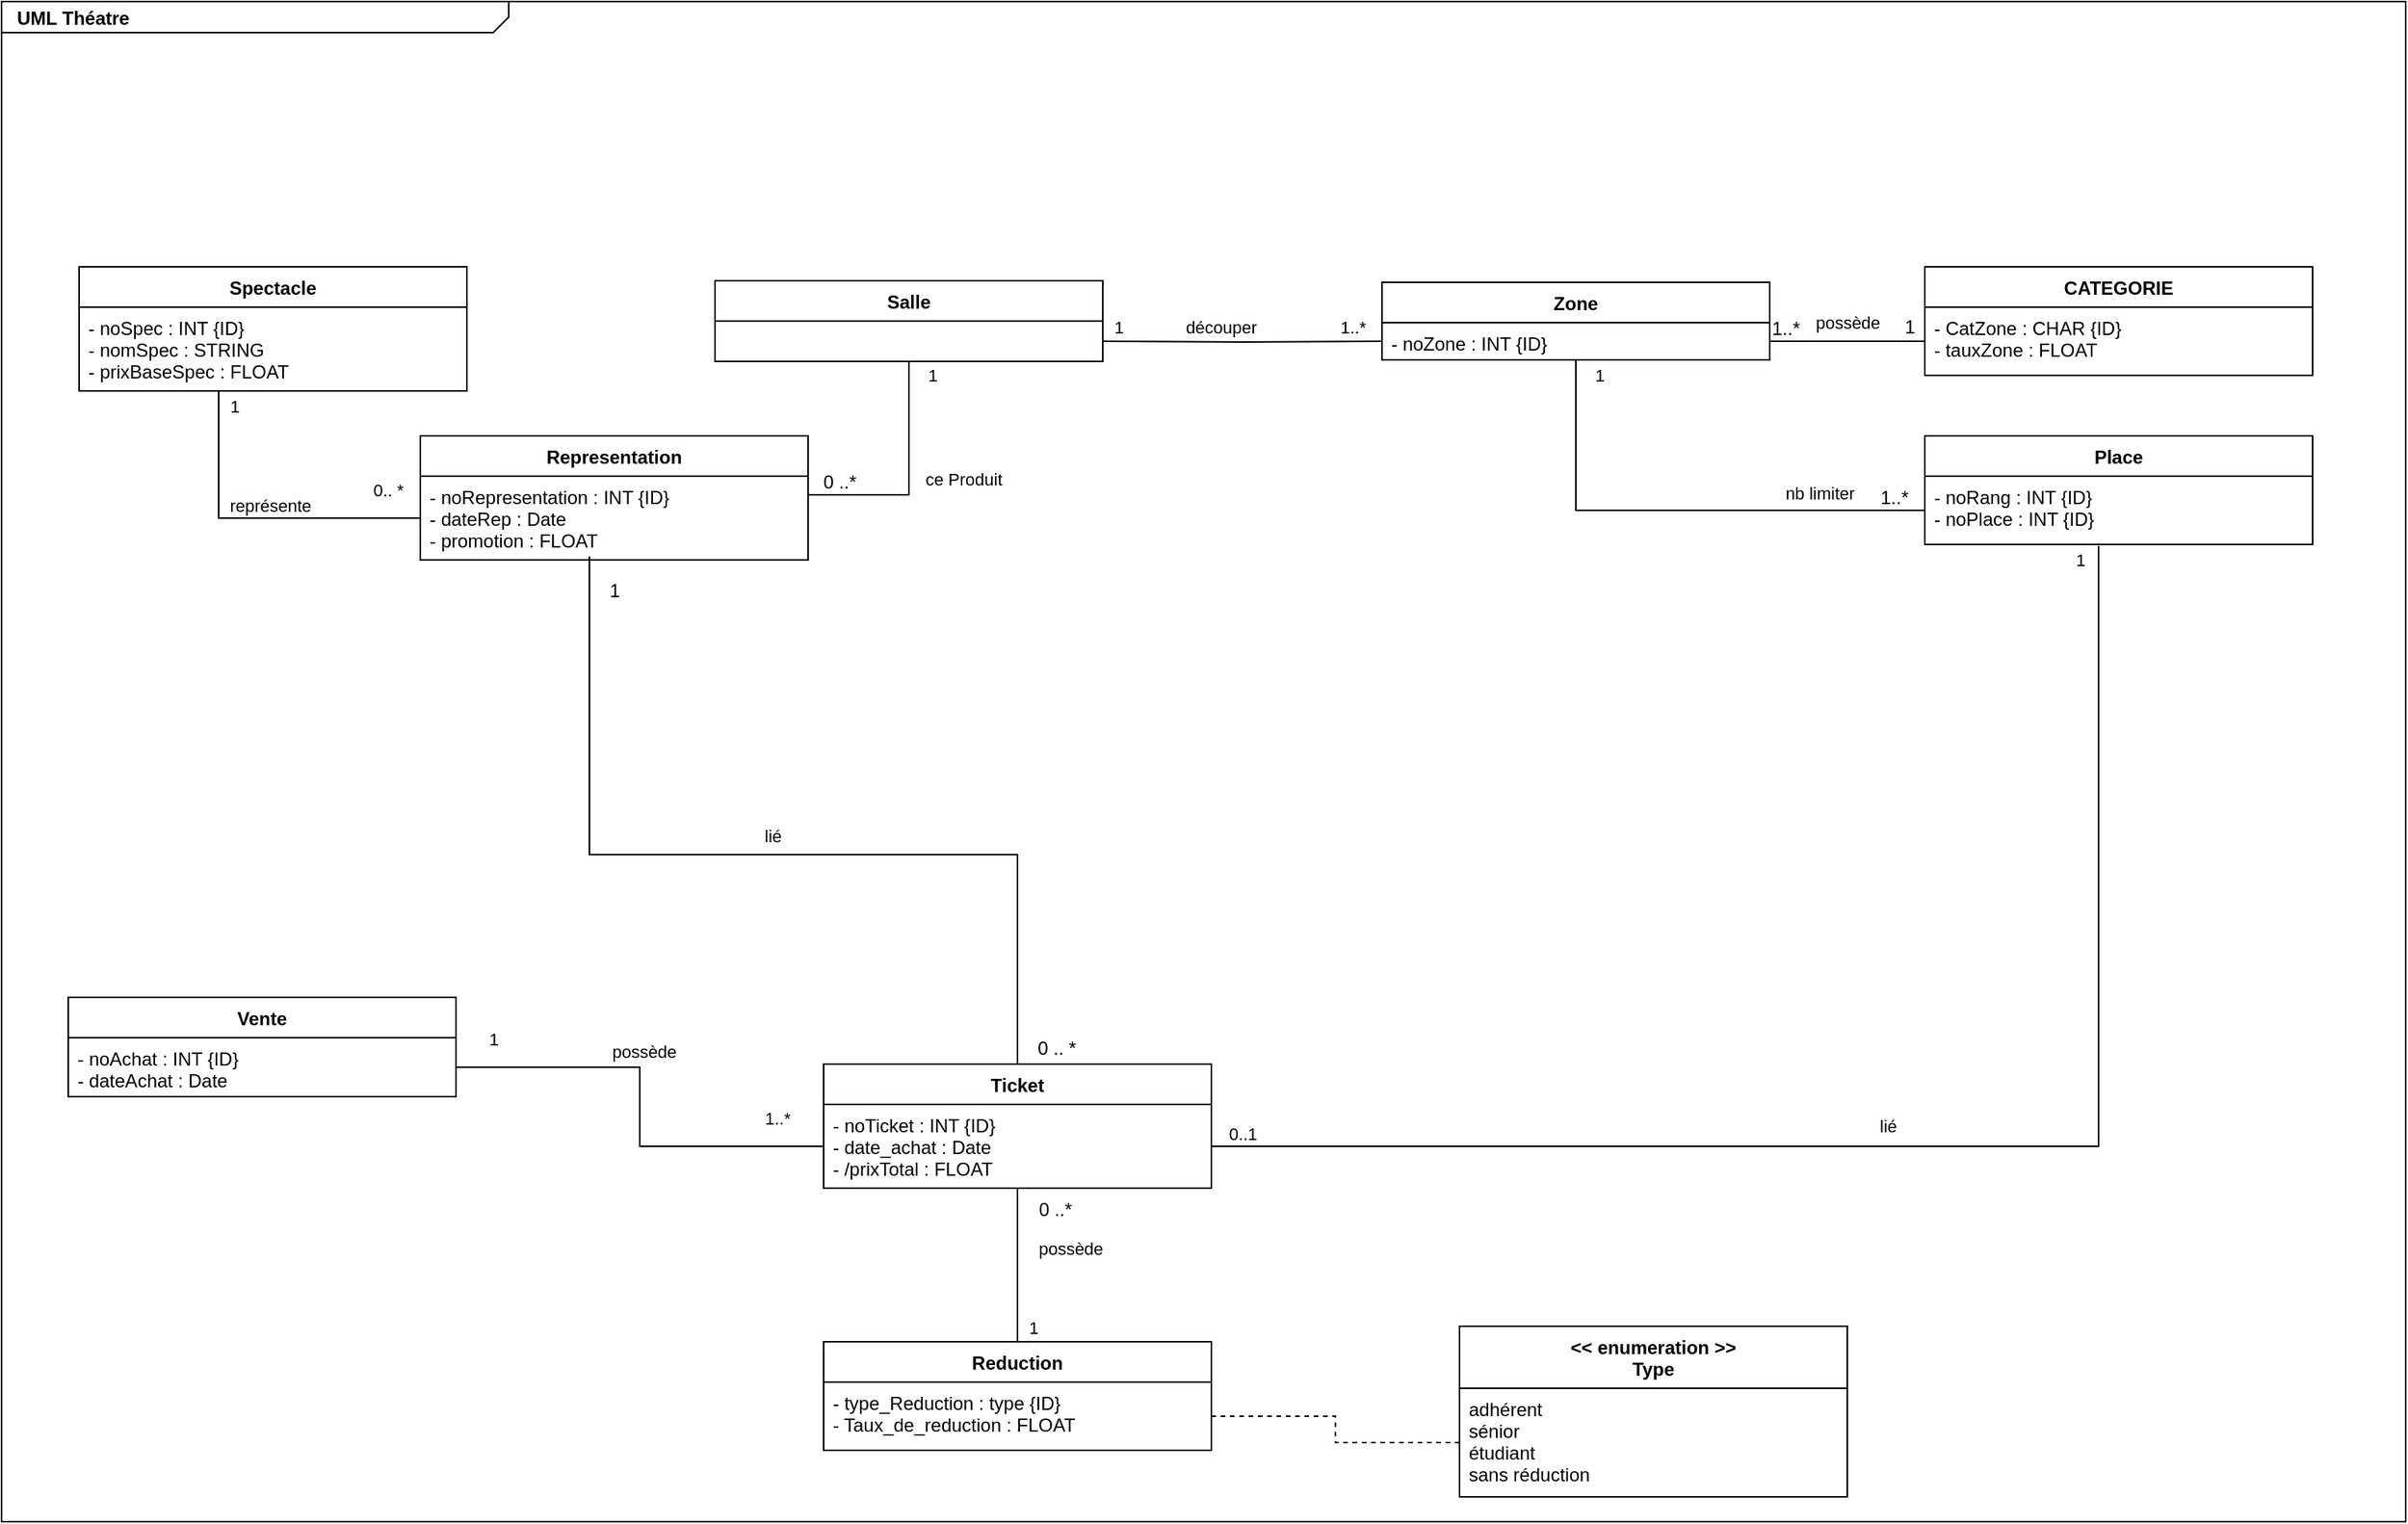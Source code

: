 <mxfile version="15.9.1"><diagram id="NUAbZN2KeOPr095XMEzm" name="Page-1"><mxGraphModel dx="782" dy="706" grid="0" gridSize="10" guides="0" tooltips="0" connect="1" arrows="1" fold="1" page="0" pageScale="1.5" pageWidth="1169" pageHeight="826" background="none" math="0" shadow="0"><root><mxCell id="0" style=";html=1;"/><mxCell id="1" style=";html=1;" parent="0"/><mxCell id="1672d66443f91eb5-1" value="&lt;p style=&quot;margin: 0px ; margin-top: 4px ; margin-left: 10px ; text-align: left&quot;&gt;&lt;b&gt;UML Théatre&lt;/b&gt;&lt;/p&gt;" style="html=1;strokeWidth=1;shape=mxgraph.sysml.package;html=1;overflow=fill;whiteSpace=wrap;fillColor=none;gradientColor=none;fontSize=12;align=center;labelX=327.64;" parent="1" vertex="1"><mxGeometry x="10" y="150" width="1550" height="980" as="geometry"/></mxCell><mxCell id="qlMzOhEKe-4_RTLxzth_-34" style="edgeStyle=orthogonalEdgeStyle;rounded=0;orthogonalLoop=1;jettySize=auto;html=1;entryX=0.5;entryY=1;entryDx=0;entryDy=0;endArrow=none;endFill=0;exitX=1;exitY=0.5;exitDx=0;exitDy=0;" parent="1" source="qlMzOhEKe-4_RTLxzth_-57" target="qlMzOhEKe-4_RTLxzth_-6" edge="1"><mxGeometry relative="1" as="geometry"><mxPoint x="470" y="369" as="targetPoint"/><Array as="points"><mxPoint x="595" y="468"/></Array></mxGeometry></mxCell><mxCell id="qlMzOhEKe-4_RTLxzth_-35" value="ce Produit" style="edgeLabel;html=1;align=center;verticalAlign=middle;resizable=0;points=[];" parent="qlMzOhEKe-4_RTLxzth_-34" vertex="1" connectable="0"><mxGeometry x="0.135" y="3" relative="1" as="geometry"><mxPoint x="38" y="4" as="offset"/></mxGeometry></mxCell><mxCell id="osN3bbdli1dLjYI9F6a9-13" value="1" style="edgeLabel;html=1;align=center;verticalAlign=middle;resizable=0;points=[];" parent="qlMzOhEKe-4_RTLxzth_-34" vertex="1" connectable="0"><mxGeometry x="0.803" y="-2" relative="1" as="geometry"><mxPoint x="13" y="-8" as="offset"/></mxGeometry></mxCell><mxCell id="qlMzOhEKe-4_RTLxzth_-1" value="Spectacle" style="swimlane;fontStyle=1;align=center;verticalAlign=top;childLayout=stackLayout;horizontal=1;startSize=26;horizontalStack=0;resizeParent=1;resizeParentMax=0;resizeLast=0;collapsible=1;marginBottom=0;" parent="1" vertex="1"><mxGeometry x="60" y="321" width="250" height="80" as="geometry"/></mxCell><mxCell id="qlMzOhEKe-4_RTLxzth_-2" value="- noSpec : INT {ID}&#10;- nomSpec : STRING&#10;- prixBaseSpec : FLOAT" style="text;strokeColor=none;fillColor=none;align=left;verticalAlign=top;spacingLeft=4;spacingRight=4;overflow=hidden;rotatable=0;points=[[0,0.5],[1,0.5]];portConstraint=eastwest;" parent="qlMzOhEKe-4_RTLxzth_-1" vertex="1"><mxGeometry y="26" width="250" height="54" as="geometry"/></mxCell><mxCell id="qlMzOhEKe-4_RTLxzth_-6" value="Salle" style="swimlane;fontStyle=1;align=center;verticalAlign=top;childLayout=stackLayout;horizontal=1;startSize=26;horizontalStack=0;resizeParent=1;resizeParentMax=0;resizeLast=0;collapsible=1;marginBottom=0;" parent="1" vertex="1"><mxGeometry x="470" y="330" width="250" height="52" as="geometry"/></mxCell><mxCell id="qlMzOhEKe-4_RTLxzth_-10" value="Place" style="swimlane;fontStyle=1;align=center;verticalAlign=top;childLayout=stackLayout;horizontal=1;startSize=26;horizontalStack=0;resizeParent=1;resizeParentMax=0;resizeLast=0;collapsible=1;marginBottom=0;" parent="1" vertex="1"><mxGeometry x="1250" y="430" width="250" height="70" as="geometry"/></mxCell><mxCell id="qlMzOhEKe-4_RTLxzth_-11" value="- noRang : INT {ID}&#10;- noPlace : INT {ID}" style="text;strokeColor=none;fillColor=none;align=left;verticalAlign=top;spacingLeft=4;spacingRight=4;overflow=hidden;rotatable=0;points=[[0,0.5],[1,0.5]];portConstraint=eastwest;" parent="qlMzOhEKe-4_RTLxzth_-10" vertex="1"><mxGeometry y="26" width="250" height="44" as="geometry"/></mxCell><mxCell id="qlMzOhEKe-4_RTLxzth_-14" value="CATEGORIE" style="swimlane;fontStyle=1;align=center;verticalAlign=top;childLayout=stackLayout;horizontal=1;startSize=26;horizontalStack=0;resizeParent=1;resizeParentMax=0;resizeLast=0;collapsible=1;marginBottom=0;" parent="1" vertex="1"><mxGeometry x="1250" y="321" width="250" height="70" as="geometry"/></mxCell><mxCell id="qlMzOhEKe-4_RTLxzth_-15" value="- CatZone : CHAR {ID}&#10;- tauxZone : FLOAT" style="text;strokeColor=none;fillColor=none;align=left;verticalAlign=top;spacingLeft=4;spacingRight=4;overflow=hidden;rotatable=0;points=[[0,0.5],[1,0.5]];portConstraint=eastwest;" parent="qlMzOhEKe-4_RTLxzth_-14" vertex="1"><mxGeometry y="26" width="250" height="44" as="geometry"/></mxCell><mxCell id="qlMzOhEKe-4_RTLxzth_-50" style="edgeStyle=orthogonalEdgeStyle;rounded=0;orthogonalLoop=1;jettySize=auto;html=1;entryX=0.448;entryY=1.023;entryDx=0;entryDy=0;entryPerimeter=0;endArrow=none;endFill=0;exitX=1;exitY=0.5;exitDx=0;exitDy=0;" parent="1" source="qlMzOhEKe-4_RTLxzth_-19" target="qlMzOhEKe-4_RTLxzth_-11" edge="1"><mxGeometry relative="1" as="geometry"/></mxCell><mxCell id="qlMzOhEKe-4_RTLxzth_-51" value="lié" style="edgeLabel;html=1;align=center;verticalAlign=middle;resizable=0;points=[];" parent="qlMzOhEKe-4_RTLxzth_-50" vertex="1" connectable="0"><mxGeometry x="-0.095" y="2" relative="1" as="geometry"><mxPoint x="2" y="-11" as="offset"/></mxGeometry></mxCell><mxCell id="osN3bbdli1dLjYI9F6a9-20" value="0..1" style="edgeLabel;html=1;align=center;verticalAlign=middle;resizable=0;points=[];" parent="qlMzOhEKe-4_RTLxzth_-50" vertex="1" connectable="0"><mxGeometry x="-0.965" y="1" relative="1" as="geometry"><mxPoint x="3" y="-7" as="offset"/></mxGeometry></mxCell><mxCell id="osN3bbdli1dLjYI9F6a9-21" value="1" style="edgeLabel;html=1;align=center;verticalAlign=middle;resizable=0;points=[];" parent="qlMzOhEKe-4_RTLxzth_-50" vertex="1" connectable="0"><mxGeometry x="0.957" relative="1" as="geometry"><mxPoint x="-12" y="-12" as="offset"/></mxGeometry></mxCell><mxCell id="qlMzOhEKe-4_RTLxzth_-61" value="lié" style="edgeStyle=orthogonalEdgeStyle;rounded=0;orthogonalLoop=1;jettySize=auto;html=1;entryX=0.436;entryY=0.958;entryDx=0;entryDy=0;entryPerimeter=0;endArrow=none;endFill=0;" parent="1" source="qlMzOhEKe-4_RTLxzth_-18" target="qlMzOhEKe-4_RTLxzth_-57" edge="1"><mxGeometry x="-0.029" y="-12" relative="1" as="geometry"><Array as="points"><mxPoint x="665" y="700"/><mxPoint x="389" y="700"/></Array><mxPoint as="offset"/></mxGeometry></mxCell><mxCell id="qlMzOhEKe-4_RTLxzth_-18" value="Ticket" style="swimlane;fontStyle=1;align=center;verticalAlign=top;childLayout=stackLayout;horizontal=1;startSize=26;horizontalStack=0;resizeParent=1;resizeParentMax=0;resizeLast=0;collapsible=1;marginBottom=0;" parent="1" vertex="1"><mxGeometry x="540" y="835" width="250" height="80" as="geometry"/></mxCell><mxCell id="qlMzOhEKe-4_RTLxzth_-19" value="- noTicket : INT {ID}&#10;- date_achat : Date&#10;- /prixTotal : FLOAT" style="text;strokeColor=none;fillColor=none;align=left;verticalAlign=top;spacingLeft=4;spacingRight=4;overflow=hidden;rotatable=0;points=[[0,0.5],[1,0.5]];portConstraint=eastwest;" parent="qlMzOhEKe-4_RTLxzth_-18" vertex="1"><mxGeometry y="26" width="250" height="54" as="geometry"/></mxCell><mxCell id="qlMzOhEKe-4_RTLxzth_-45" style="edgeStyle=orthogonalEdgeStyle;rounded=0;orthogonalLoop=1;jettySize=auto;html=1;entryX=0;entryY=0.5;entryDx=0;entryDy=0;endArrow=none;endFill=0;" parent="1" source="qlMzOhEKe-4_RTLxzth_-36" target="qlMzOhEKe-4_RTLxzth_-11" edge="1"><mxGeometry relative="1" as="geometry"><Array as="points"><mxPoint x="1025" y="478"/></Array></mxGeometry></mxCell><mxCell id="qlMzOhEKe-4_RTLxzth_-46" value="nb limiter" style="edgeLabel;html=1;align=center;verticalAlign=middle;resizable=0;points=[];" parent="qlMzOhEKe-4_RTLxzth_-45" vertex="1" connectable="0"><mxGeometry x="0.432" y="-1" relative="1" as="geometry"><mxPoint x="23" y="-12" as="offset"/></mxGeometry></mxCell><mxCell id="osN3bbdli1dLjYI9F6a9-18" value="1" style="edgeLabel;html=1;align=center;verticalAlign=middle;resizable=0;points=[];" parent="qlMzOhEKe-4_RTLxzth_-45" vertex="1" connectable="0"><mxGeometry x="-0.842" relative="1" as="geometry"><mxPoint x="15" y="-16" as="offset"/></mxGeometry></mxCell><mxCell id="qlMzOhEKe-4_RTLxzth_-36" value="Zone&#10;" style="swimlane;fontStyle=1;align=center;verticalAlign=top;childLayout=stackLayout;horizontal=1;startSize=26;horizontalStack=0;resizeParent=1;resizeParentMax=0;resizeLast=0;collapsible=1;marginBottom=0;" parent="1" vertex="1"><mxGeometry x="900" y="331" width="250" height="50" as="geometry"/></mxCell><mxCell id="qlMzOhEKe-4_RTLxzth_-37" value="- noZone : INT {ID}" style="text;strokeColor=none;fillColor=none;align=left;verticalAlign=top;spacingLeft=4;spacingRight=4;overflow=hidden;rotatable=0;points=[[0,0.5],[1,0.5]];portConstraint=eastwest;" parent="qlMzOhEKe-4_RTLxzth_-36" vertex="1"><mxGeometry y="26" width="250" height="24" as="geometry"/></mxCell><mxCell id="qlMzOhEKe-4_RTLxzth_-38" value="découper" style="edgeStyle=orthogonalEdgeStyle;rounded=0;orthogonalLoop=1;jettySize=auto;html=1;entryX=0;entryY=0.5;entryDx=0;entryDy=0;endArrow=none;endFill=0;" parent="1" target="qlMzOhEKe-4_RTLxzth_-37" edge="1"><mxGeometry x="-0.158" y="9" relative="1" as="geometry"><mxPoint x="720" y="369" as="sourcePoint"/><mxPoint as="offset"/></mxGeometry></mxCell><mxCell id="osN3bbdli1dLjYI9F6a9-14" value="1..*" style="edgeLabel;html=1;align=center;verticalAlign=middle;resizable=0;points=[];" parent="qlMzOhEKe-4_RTLxzth_-38" vertex="1" connectable="0"><mxGeometry x="0.405" relative="1" as="geometry"><mxPoint x="34" y="-9" as="offset"/></mxGeometry></mxCell><mxCell id="osN3bbdli1dLjYI9F6a9-15" value="1" style="edgeLabel;html=1;align=center;verticalAlign=middle;resizable=0;points=[];" parent="qlMzOhEKe-4_RTLxzth_-38" vertex="1" connectable="0"><mxGeometry x="-0.757" relative="1" as="geometry"><mxPoint x="-12" y="-9" as="offset"/></mxGeometry></mxCell><mxCell id="qlMzOhEKe-4_RTLxzth_-48" style="edgeStyle=orthogonalEdgeStyle;rounded=0;orthogonalLoop=1;jettySize=auto;html=1;endArrow=none;endFill=0;" parent="1" source="qlMzOhEKe-4_RTLxzth_-37" target="qlMzOhEKe-4_RTLxzth_-15" edge="1"><mxGeometry relative="1" as="geometry"/></mxCell><mxCell id="qlMzOhEKe-4_RTLxzth_-49" value="possède" style="edgeLabel;html=1;align=center;verticalAlign=middle;resizable=0;points=[];" parent="qlMzOhEKe-4_RTLxzth_-48" vertex="1" connectable="0"><mxGeometry x="-0.3" y="1" relative="1" as="geometry"><mxPoint x="15" y="-11" as="offset"/></mxGeometry></mxCell><mxCell id="qlMzOhEKe-4_RTLxzth_-52" value="Vente" style="swimlane;fontStyle=1;align=center;verticalAlign=top;childLayout=stackLayout;horizontal=1;startSize=26;horizontalStack=0;resizeParent=1;resizeParentMax=0;resizeLast=0;collapsible=1;marginBottom=0;" parent="1" vertex="1"><mxGeometry x="53" y="792" width="250" height="64" as="geometry"/></mxCell><mxCell id="qlMzOhEKe-4_RTLxzth_-53" value="- noAchat : INT {ID}&#10;- dateAchat : Date" style="text;strokeColor=none;fillColor=none;align=left;verticalAlign=top;spacingLeft=4;spacingRight=4;overflow=hidden;rotatable=0;points=[[0,0.5],[1,0.5]];portConstraint=eastwest;" parent="qlMzOhEKe-4_RTLxzth_-52" vertex="1"><mxGeometry y="26" width="250" height="38" as="geometry"/></mxCell><mxCell id="qlMzOhEKe-4_RTLxzth_-54" style="edgeStyle=orthogonalEdgeStyle;rounded=0;orthogonalLoop=1;jettySize=auto;html=1;entryX=0;entryY=0.5;entryDx=0;entryDy=0;endArrow=none;endFill=0;" parent="1" source="qlMzOhEKe-4_RTLxzth_-53" target="qlMzOhEKe-4_RTLxzth_-19" edge="1"><mxGeometry relative="1" as="geometry"/></mxCell><mxCell id="qlMzOhEKe-4_RTLxzth_-55" value="possède" style="edgeLabel;html=1;align=center;verticalAlign=middle;resizable=0;points=[];" parent="qlMzOhEKe-4_RTLxzth_-54" vertex="1" connectable="0"><mxGeometry x="-0.171" y="2" relative="1" as="geometry"><mxPoint y="-11" as="offset"/></mxGeometry></mxCell><mxCell id="osN3bbdli1dLjYI9F6a9-2" value="1..*" style="edgeLabel;html=1;align=center;verticalAlign=middle;resizable=0;points=[];" parent="qlMzOhEKe-4_RTLxzth_-54" vertex="1" connectable="0"><mxGeometry x="0.577" relative="1" as="geometry"><mxPoint x="31" y="-18" as="offset"/></mxGeometry></mxCell><mxCell id="osN3bbdli1dLjYI9F6a9-4" value="1" style="edgeLabel;html=1;align=center;verticalAlign=middle;resizable=0;points=[];" parent="qlMzOhEKe-4_RTLxzth_-54" vertex="1" connectable="0"><mxGeometry x="-0.837" y="-1" relative="1" as="geometry"><mxPoint y="-19" as="offset"/></mxGeometry></mxCell><mxCell id="qlMzOhEKe-4_RTLxzth_-56" value="Representation" style="swimlane;fontStyle=1;align=center;verticalAlign=top;childLayout=stackLayout;horizontal=1;startSize=26;horizontalStack=0;resizeParent=1;resizeParentMax=0;resizeLast=0;collapsible=1;marginBottom=0;" parent="1" vertex="1"><mxGeometry x="280" y="430" width="250" height="80" as="geometry"/></mxCell><mxCell id="qlMzOhEKe-4_RTLxzth_-57" value="- noRepresentation : INT {ID}&#10;- dateRep : Date&#10;- promotion : FLOAT" style="text;strokeColor=none;fillColor=none;align=left;verticalAlign=top;spacingLeft=4;spacingRight=4;overflow=hidden;rotatable=0;points=[[0,0.5],[1,0.5]];portConstraint=eastwest;" parent="qlMzOhEKe-4_RTLxzth_-56" vertex="1"><mxGeometry y="26" width="250" height="54" as="geometry"/></mxCell><mxCell id="qlMzOhEKe-4_RTLxzth_-58" value="représente" style="edgeStyle=orthogonalEdgeStyle;rounded=0;orthogonalLoop=1;jettySize=auto;html=1;entryX=0.36;entryY=1;entryDx=0;entryDy=0;entryPerimeter=0;endArrow=none;endFill=0;" parent="1" source="qlMzOhEKe-4_RTLxzth_-57" target="qlMzOhEKe-4_RTLxzth_-2" edge="1"><mxGeometry x="-0.082" y="-8" relative="1" as="geometry"><mxPoint as="offset"/></mxGeometry></mxCell><mxCell id="osN3bbdli1dLjYI9F6a9-7" value="1" style="edgeLabel;html=1;align=center;verticalAlign=middle;resizable=0;points=[];" parent="qlMzOhEKe-4_RTLxzth_-58" vertex="1" connectable="0"><mxGeometry x="0.782" y="2" relative="1" as="geometry"><mxPoint x="12" y="-13" as="offset"/></mxGeometry></mxCell><mxCell id="osN3bbdli1dLjYI9F6a9-8" value="0.. *" style="edgeLabel;html=1;align=center;verticalAlign=middle;resizable=0;points=[];" parent="qlMzOhEKe-4_RTLxzth_-58" vertex="1" connectable="0"><mxGeometry x="-0.521" y="-2" relative="1" as="geometry"><mxPoint x="30" y="-16" as="offset"/></mxGeometry></mxCell><mxCell id="qlMzOhEKe-4_RTLxzth_-64" value="possède" style="edgeStyle=orthogonalEdgeStyle;rounded=0;orthogonalLoop=1;jettySize=auto;html=1;endArrow=none;endFill=0;" parent="1" source="qlMzOhEKe-4_RTLxzth_-59" target="qlMzOhEKe-4_RTLxzth_-19" edge="1"><mxGeometry x="0.212" y="-34" relative="1" as="geometry"><mxPoint as="offset"/><Array as="points"><mxPoint x="665" y="954"/><mxPoint x="665" y="954"/></Array></mxGeometry></mxCell><mxCell id="osN3bbdli1dLjYI9F6a9-5" value="1" style="edgeLabel;html=1;align=center;verticalAlign=middle;resizable=0;points=[];" parent="qlMzOhEKe-4_RTLxzth_-64" vertex="1" connectable="0"><mxGeometry x="-0.833" y="-1" relative="1" as="geometry"><mxPoint x="9" y="-1" as="offset"/></mxGeometry></mxCell><mxCell id="qlMzOhEKe-4_RTLxzth_-59" value="Reduction" style="swimlane;fontStyle=1;align=center;verticalAlign=top;childLayout=stackLayout;horizontal=1;startSize=26;horizontalStack=0;resizeParent=1;resizeParentMax=0;resizeLast=0;collapsible=1;marginBottom=0;" parent="1" vertex="1"><mxGeometry x="540" y="1014" width="250" height="70" as="geometry"/></mxCell><mxCell id="qlMzOhEKe-4_RTLxzth_-60" value="- type_Reduction : type {ID}&#10;- Taux_de_reduction : FLOAT" style="text;strokeColor=none;fillColor=none;align=left;verticalAlign=top;spacingLeft=4;spacingRight=4;overflow=hidden;rotatable=0;points=[[0,0.5],[1,0.5]];portConstraint=eastwest;" parent="qlMzOhEKe-4_RTLxzth_-59" vertex="1"><mxGeometry y="26" width="250" height="44" as="geometry"/></mxCell><mxCell id="qlMzOhEKe-4_RTLxzth_-70" value="&lt;&lt; enumeration &gt;&gt;&#10;Type" style="swimlane;fontStyle=1;align=center;verticalAlign=top;childLayout=stackLayout;horizontal=1;startSize=40;horizontalStack=0;resizeParent=1;resizeParentMax=0;resizeLast=0;collapsible=1;marginBottom=0;" parent="1" vertex="1"><mxGeometry x="950" y="1004" width="250" height="110" as="geometry"/></mxCell><mxCell id="qlMzOhEKe-4_RTLxzth_-71" value="adhérent&#10;sénior&#10;étudiant&#10;sans réduction&#10;" style="text;strokeColor=none;fillColor=none;align=left;verticalAlign=top;spacingLeft=4;spacingRight=4;overflow=hidden;rotatable=0;points=[[0,0.5],[1,0.5]];portConstraint=eastwest;" parent="qlMzOhEKe-4_RTLxzth_-70" vertex="1"><mxGeometry y="40" width="250" height="70" as="geometry"/></mxCell><mxCell id="qlMzOhEKe-4_RTLxzth_-73" style="edgeStyle=orthogonalEdgeStyle;rounded=0;orthogonalLoop=1;jettySize=auto;html=1;endArrow=none;endFill=0;dashed=1;" parent="1" source="qlMzOhEKe-4_RTLxzth_-60" target="qlMzOhEKe-4_RTLxzth_-71" edge="1"><mxGeometry relative="1" as="geometry"/></mxCell><mxCell id="osN3bbdli1dLjYI9F6a9-6" value="0 ..*" style="text;html=1;align=center;verticalAlign=middle;resizable=0;points=[];autosize=1;strokeColor=none;fillColor=none;" parent="1" vertex="1"><mxGeometry x="669" y="919" width="40" height="20" as="geometry"/></mxCell><mxCell id="osN3bbdli1dLjYI9F6a9-9" value="0 ..*" style="text;html=1;align=center;verticalAlign=middle;resizable=0;points=[];autosize=1;strokeColor=none;fillColor=none;" parent="1" vertex="1"><mxGeometry x="530" y="450" width="40" height="20" as="geometry"/></mxCell><mxCell id="osN3bbdli1dLjYI9F6a9-16" value="1..*" style="text;html=1;align=center;verticalAlign=middle;resizable=0;points=[];autosize=1;strokeColor=none;fillColor=none;" parent="1" vertex="1"><mxGeometry x="1145" y="351" width="30" height="20" as="geometry"/></mxCell><mxCell id="osN3bbdli1dLjYI9F6a9-17" value="1" style="text;html=1;align=center;verticalAlign=middle;resizable=0;points=[];autosize=1;strokeColor=none;fillColor=none;" parent="1" vertex="1"><mxGeometry x="1230" y="350" width="20" height="20" as="geometry"/></mxCell><mxCell id="osN3bbdli1dLjYI9F6a9-19" value="1..*" style="text;html=1;align=center;verticalAlign=middle;resizable=0;points=[];autosize=1;strokeColor=none;fillColor=none;" parent="1" vertex="1"><mxGeometry x="1215" y="460" width="30" height="20" as="geometry"/></mxCell><mxCell id="osN3bbdli1dLjYI9F6a9-22" value="1" style="text;html=1;align=center;verticalAlign=middle;resizable=0;points=[];autosize=1;strokeColor=none;fillColor=none;" parent="1" vertex="1"><mxGeometry x="395" y="520" width="20" height="20" as="geometry"/></mxCell><mxCell id="osN3bbdli1dLjYI9F6a9-23" value="0 .. *" style="text;html=1;align=center;verticalAlign=middle;resizable=0;points=[];autosize=1;strokeColor=none;fillColor=none;" parent="1" vertex="1"><mxGeometry x="670" y="815" width="40" height="20" as="geometry"/></mxCell></root></mxGraphModel></diagram></mxfile>
